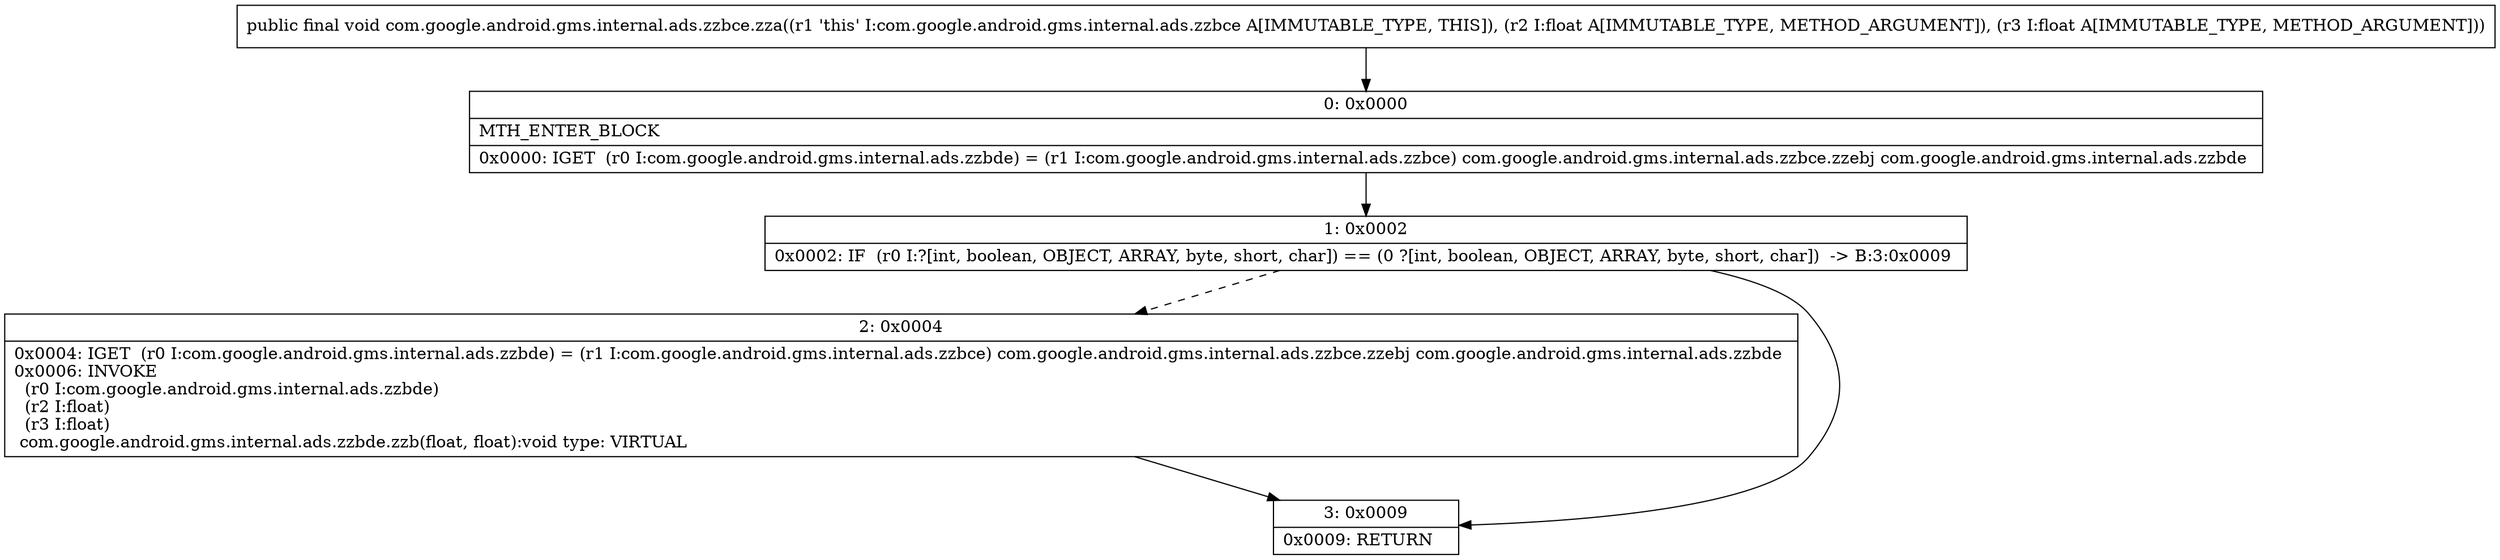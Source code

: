 digraph "CFG forcom.google.android.gms.internal.ads.zzbce.zza(FF)V" {
Node_0 [shape=record,label="{0\:\ 0x0000|MTH_ENTER_BLOCK\l|0x0000: IGET  (r0 I:com.google.android.gms.internal.ads.zzbde) = (r1 I:com.google.android.gms.internal.ads.zzbce) com.google.android.gms.internal.ads.zzbce.zzebj com.google.android.gms.internal.ads.zzbde \l}"];
Node_1 [shape=record,label="{1\:\ 0x0002|0x0002: IF  (r0 I:?[int, boolean, OBJECT, ARRAY, byte, short, char]) == (0 ?[int, boolean, OBJECT, ARRAY, byte, short, char])  \-\> B:3:0x0009 \l}"];
Node_2 [shape=record,label="{2\:\ 0x0004|0x0004: IGET  (r0 I:com.google.android.gms.internal.ads.zzbde) = (r1 I:com.google.android.gms.internal.ads.zzbce) com.google.android.gms.internal.ads.zzbce.zzebj com.google.android.gms.internal.ads.zzbde \l0x0006: INVOKE  \l  (r0 I:com.google.android.gms.internal.ads.zzbde)\l  (r2 I:float)\l  (r3 I:float)\l com.google.android.gms.internal.ads.zzbde.zzb(float, float):void type: VIRTUAL \l}"];
Node_3 [shape=record,label="{3\:\ 0x0009|0x0009: RETURN   \l}"];
MethodNode[shape=record,label="{public final void com.google.android.gms.internal.ads.zzbce.zza((r1 'this' I:com.google.android.gms.internal.ads.zzbce A[IMMUTABLE_TYPE, THIS]), (r2 I:float A[IMMUTABLE_TYPE, METHOD_ARGUMENT]), (r3 I:float A[IMMUTABLE_TYPE, METHOD_ARGUMENT])) }"];
MethodNode -> Node_0;
Node_0 -> Node_1;
Node_1 -> Node_2[style=dashed];
Node_1 -> Node_3;
Node_2 -> Node_3;
}

